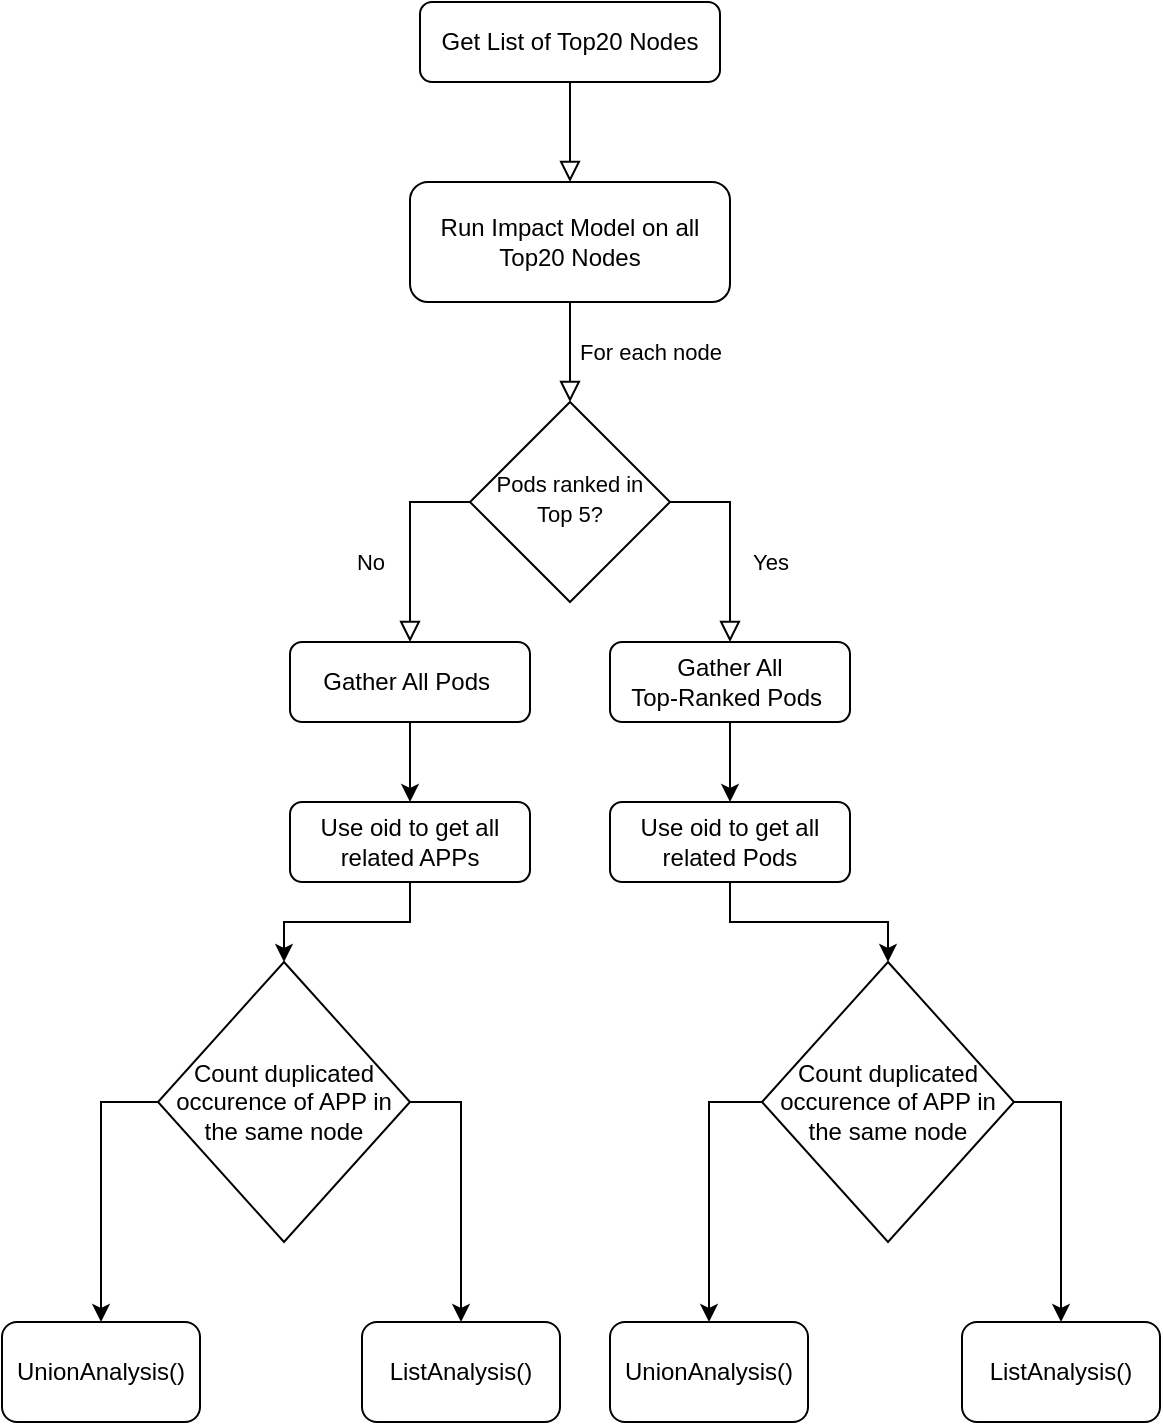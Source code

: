 <mxfile version="14.2.7" type="github">
  <diagram id="C5RBs43oDa-KdzZeNtuy" name="Page-1">
    <mxGraphModel dx="988" dy="637" grid="1" gridSize="10" guides="1" tooltips="1" connect="1" arrows="1" fold="1" page="1" pageScale="1" pageWidth="827" pageHeight="1169" math="0" shadow="0">
      <root>
        <mxCell id="WIyWlLk6GJQsqaUBKTNV-0" />
        <mxCell id="WIyWlLk6GJQsqaUBKTNV-1" parent="WIyWlLk6GJQsqaUBKTNV-0" />
        <mxCell id="WIyWlLk6GJQsqaUBKTNV-2" value="" style="rounded=0;html=1;jettySize=auto;orthogonalLoop=1;fontSize=11;endArrow=block;endFill=0;endSize=8;strokeWidth=1;shadow=0;labelBackgroundColor=none;edgeStyle=orthogonalEdgeStyle;" parent="WIyWlLk6GJQsqaUBKTNV-1" source="WIyWlLk6GJQsqaUBKTNV-3" edge="1">
          <mxGeometry relative="1" as="geometry">
            <mxPoint x="414" y="170" as="targetPoint" />
            <Array as="points">
              <mxPoint x="414" y="130" />
              <mxPoint x="414" y="130" />
            </Array>
          </mxGeometry>
        </mxCell>
        <mxCell id="WIyWlLk6GJQsqaUBKTNV-3" value="Get List of Top20 Nodes" style="rounded=1;whiteSpace=wrap;html=1;fontSize=12;glass=0;strokeWidth=1;shadow=0;" parent="WIyWlLk6GJQsqaUBKTNV-1" vertex="1">
          <mxGeometry x="339" y="80" width="150" height="40" as="geometry" />
        </mxCell>
        <mxCell id="WIyWlLk6GJQsqaUBKTNV-4" value="For each node" style="rounded=0;html=1;jettySize=auto;orthogonalLoop=1;fontSize=11;endArrow=block;endFill=0;endSize=8;strokeWidth=1;shadow=0;labelBackgroundColor=none;edgeStyle=orthogonalEdgeStyle;exitX=0.5;exitY=1;exitDx=0;exitDy=0;" parent="WIyWlLk6GJQsqaUBKTNV-1" source="tvDGTtGMjyp61BlsNUUy-0" target="WIyWlLk6GJQsqaUBKTNV-10" edge="1">
          <mxGeometry y="40" relative="1" as="geometry">
            <mxPoint as="offset" />
            <mxPoint x="414" y="250" as="sourcePoint" />
          </mxGeometry>
        </mxCell>
        <mxCell id="WIyWlLk6GJQsqaUBKTNV-8" value="No" style="rounded=0;html=1;jettySize=auto;orthogonalLoop=1;fontSize=11;endArrow=block;endFill=0;endSize=8;strokeWidth=1;shadow=0;labelBackgroundColor=none;edgeStyle=orthogonalEdgeStyle;entryX=0.5;entryY=0;entryDx=0;entryDy=0;exitX=0;exitY=0.5;exitDx=0;exitDy=0;" parent="WIyWlLk6GJQsqaUBKTNV-1" source="WIyWlLk6GJQsqaUBKTNV-10" target="WIyWlLk6GJQsqaUBKTNV-11" edge="1">
          <mxGeometry x="0.2" y="-20" relative="1" as="geometry">
            <mxPoint as="offset" />
            <Array as="points">
              <mxPoint x="334" y="330" />
            </Array>
          </mxGeometry>
        </mxCell>
        <mxCell id="WIyWlLk6GJQsqaUBKTNV-9" value="Yes" style="edgeStyle=orthogonalEdgeStyle;rounded=0;html=1;jettySize=auto;orthogonalLoop=1;fontSize=11;endArrow=block;endFill=0;endSize=8;strokeWidth=1;shadow=0;labelBackgroundColor=none;exitX=1;exitY=0.5;exitDx=0;exitDy=0;" parent="WIyWlLk6GJQsqaUBKTNV-1" source="WIyWlLk6GJQsqaUBKTNV-10" target="WIyWlLk6GJQsqaUBKTNV-12" edge="1">
          <mxGeometry x="0.2" y="20" relative="1" as="geometry">
            <mxPoint as="offset" />
          </mxGeometry>
        </mxCell>
        <mxCell id="WIyWlLk6GJQsqaUBKTNV-10" value="&lt;font style=&quot;font-size: 11px&quot;&gt;Pods ranked in Top 5?&lt;/font&gt;" style="rhombus;whiteSpace=wrap;html=1;shadow=0;fontFamily=Helvetica;fontSize=12;align=center;strokeWidth=1;spacing=6;spacingTop=-4;" parent="WIyWlLk6GJQsqaUBKTNV-1" vertex="1">
          <mxGeometry x="364" y="280" width="100" height="100" as="geometry" />
        </mxCell>
        <mxCell id="tvDGTtGMjyp61BlsNUUy-5" style="edgeStyle=orthogonalEdgeStyle;rounded=0;orthogonalLoop=1;jettySize=auto;html=1;entryX=0.5;entryY=0;entryDx=0;entryDy=0;" edge="1" parent="WIyWlLk6GJQsqaUBKTNV-1" source="WIyWlLk6GJQsqaUBKTNV-11" target="tvDGTtGMjyp61BlsNUUy-3">
          <mxGeometry relative="1" as="geometry" />
        </mxCell>
        <mxCell id="WIyWlLk6GJQsqaUBKTNV-11" value="Gather All Pods&amp;nbsp;" style="rounded=1;whiteSpace=wrap;html=1;fontSize=12;glass=0;strokeWidth=1;shadow=0;" parent="WIyWlLk6GJQsqaUBKTNV-1" vertex="1">
          <mxGeometry x="274" y="400" width="120" height="40" as="geometry" />
        </mxCell>
        <mxCell id="tvDGTtGMjyp61BlsNUUy-6" style="edgeStyle=orthogonalEdgeStyle;rounded=0;orthogonalLoop=1;jettySize=auto;html=1;entryX=0.5;entryY=0;entryDx=0;entryDy=0;" edge="1" parent="WIyWlLk6GJQsqaUBKTNV-1" source="WIyWlLk6GJQsqaUBKTNV-12" target="tvDGTtGMjyp61BlsNUUy-4">
          <mxGeometry relative="1" as="geometry" />
        </mxCell>
        <mxCell id="WIyWlLk6GJQsqaUBKTNV-12" value="Gather All &lt;br&gt;Top-Ranked Pods&amp;nbsp;" style="rounded=1;whiteSpace=wrap;html=1;fontSize=12;glass=0;strokeWidth=1;shadow=0;" parent="WIyWlLk6GJQsqaUBKTNV-1" vertex="1">
          <mxGeometry x="434" y="400" width="120" height="40" as="geometry" />
        </mxCell>
        <mxCell id="tvDGTtGMjyp61BlsNUUy-0" value="Run Impact Model on all Top20 Nodes" style="rounded=1;whiteSpace=wrap;html=1;" vertex="1" parent="WIyWlLk6GJQsqaUBKTNV-1">
          <mxGeometry x="334" y="170" width="160" height="60" as="geometry" />
        </mxCell>
        <mxCell id="tvDGTtGMjyp61BlsNUUy-10" style="edgeStyle=orthogonalEdgeStyle;rounded=0;orthogonalLoop=1;jettySize=auto;html=1;entryX=0.5;entryY=0;entryDx=0;entryDy=0;" edge="1" parent="WIyWlLk6GJQsqaUBKTNV-1" source="tvDGTtGMjyp61BlsNUUy-3" target="tvDGTtGMjyp61BlsNUUy-8">
          <mxGeometry relative="1" as="geometry" />
        </mxCell>
        <mxCell id="tvDGTtGMjyp61BlsNUUy-3" value="Use oid to get all related APPs" style="rounded=1;whiteSpace=wrap;html=1;fontSize=12;glass=0;strokeWidth=1;shadow=0;" vertex="1" parent="WIyWlLk6GJQsqaUBKTNV-1">
          <mxGeometry x="274" y="480" width="120" height="40" as="geometry" />
        </mxCell>
        <mxCell id="tvDGTtGMjyp61BlsNUUy-11" style="edgeStyle=orthogonalEdgeStyle;rounded=0;orthogonalLoop=1;jettySize=auto;html=1;" edge="1" parent="WIyWlLk6GJQsqaUBKTNV-1" source="tvDGTtGMjyp61BlsNUUy-4" target="tvDGTtGMjyp61BlsNUUy-9">
          <mxGeometry relative="1" as="geometry" />
        </mxCell>
        <mxCell id="tvDGTtGMjyp61BlsNUUy-4" value="Use oid to get all related Pods" style="rounded=1;whiteSpace=wrap;html=1;fontSize=12;glass=0;strokeWidth=1;shadow=0;" vertex="1" parent="WIyWlLk6GJQsqaUBKTNV-1">
          <mxGeometry x="434" y="480" width="120" height="40" as="geometry" />
        </mxCell>
        <mxCell id="tvDGTtGMjyp61BlsNUUy-18" style="edgeStyle=orthogonalEdgeStyle;rounded=0;orthogonalLoop=1;jettySize=auto;html=1;exitX=1;exitY=0.5;exitDx=0;exitDy=0;" edge="1" parent="WIyWlLk6GJQsqaUBKTNV-1" source="tvDGTtGMjyp61BlsNUUy-8" target="tvDGTtGMjyp61BlsNUUy-13">
          <mxGeometry relative="1" as="geometry" />
        </mxCell>
        <mxCell id="tvDGTtGMjyp61BlsNUUy-20" style="edgeStyle=orthogonalEdgeStyle;rounded=0;orthogonalLoop=1;jettySize=auto;html=1;exitX=0;exitY=0.5;exitDx=0;exitDy=0;" edge="1" parent="WIyWlLk6GJQsqaUBKTNV-1" source="tvDGTtGMjyp61BlsNUUy-8" target="tvDGTtGMjyp61BlsNUUy-12">
          <mxGeometry relative="1" as="geometry" />
        </mxCell>
        <mxCell id="tvDGTtGMjyp61BlsNUUy-8" value="&lt;span&gt;Count duplicated occurence of APP in the same node&lt;/span&gt;" style="rhombus;whiteSpace=wrap;html=1;" vertex="1" parent="WIyWlLk6GJQsqaUBKTNV-1">
          <mxGeometry x="208" y="560" width="126" height="140" as="geometry" />
        </mxCell>
        <mxCell id="tvDGTtGMjyp61BlsNUUy-19" style="edgeStyle=orthogonalEdgeStyle;rounded=0;orthogonalLoop=1;jettySize=auto;html=1;entryX=0.5;entryY=0;entryDx=0;entryDy=0;exitX=0;exitY=0.5;exitDx=0;exitDy=0;" edge="1" parent="WIyWlLk6GJQsqaUBKTNV-1" source="tvDGTtGMjyp61BlsNUUy-9" target="tvDGTtGMjyp61BlsNUUy-14">
          <mxGeometry relative="1" as="geometry" />
        </mxCell>
        <mxCell id="tvDGTtGMjyp61BlsNUUy-21" style="edgeStyle=orthogonalEdgeStyle;rounded=0;orthogonalLoop=1;jettySize=auto;html=1;exitX=1;exitY=0.5;exitDx=0;exitDy=0;" edge="1" parent="WIyWlLk6GJQsqaUBKTNV-1" source="tvDGTtGMjyp61BlsNUUy-9" target="tvDGTtGMjyp61BlsNUUy-15">
          <mxGeometry relative="1" as="geometry" />
        </mxCell>
        <mxCell id="tvDGTtGMjyp61BlsNUUy-9" value="&lt;span&gt;Count duplicated occurence of APP in the same node&lt;/span&gt;" style="rhombus;whiteSpace=wrap;html=1;" vertex="1" parent="WIyWlLk6GJQsqaUBKTNV-1">
          <mxGeometry x="510" y="560" width="126" height="140" as="geometry" />
        </mxCell>
        <mxCell id="tvDGTtGMjyp61BlsNUUy-12" value="UnionAnalysis()" style="rounded=1;whiteSpace=wrap;html=1;" vertex="1" parent="WIyWlLk6GJQsqaUBKTNV-1">
          <mxGeometry x="130" y="740" width="99" height="50" as="geometry" />
        </mxCell>
        <mxCell id="tvDGTtGMjyp61BlsNUUy-13" value="ListAnalysis()" style="rounded=1;whiteSpace=wrap;html=1;" vertex="1" parent="WIyWlLk6GJQsqaUBKTNV-1">
          <mxGeometry x="310" y="740" width="99" height="50" as="geometry" />
        </mxCell>
        <mxCell id="tvDGTtGMjyp61BlsNUUy-14" value="UnionAnalysis()" style="rounded=1;whiteSpace=wrap;html=1;" vertex="1" parent="WIyWlLk6GJQsqaUBKTNV-1">
          <mxGeometry x="434" y="740" width="99" height="50" as="geometry" />
        </mxCell>
        <mxCell id="tvDGTtGMjyp61BlsNUUy-15" value="ListAnalysis()" style="rounded=1;whiteSpace=wrap;html=1;" vertex="1" parent="WIyWlLk6GJQsqaUBKTNV-1">
          <mxGeometry x="610" y="740" width="99" height="50" as="geometry" />
        </mxCell>
      </root>
    </mxGraphModel>
  </diagram>
</mxfile>
